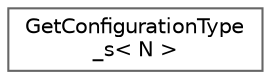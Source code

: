 digraph "Graphical Class Hierarchy"
{
 // LATEX_PDF_SIZE
  bgcolor="transparent";
  edge [fontname=Helvetica,fontsize=10,labelfontname=Helvetica,labelfontsize=10];
  node [fontname=Helvetica,fontsize=10,shape=box,height=0.2,width=0.4];
  rankdir="LR";
  Node0 [id="Node000000",label="GetConfigurationType\l_s\< N \>",height=0.2,width=0.4,color="grey40", fillcolor="white", style="filled",URL="$structGetConfigurationType__s.html",tooltip=" "];
}
